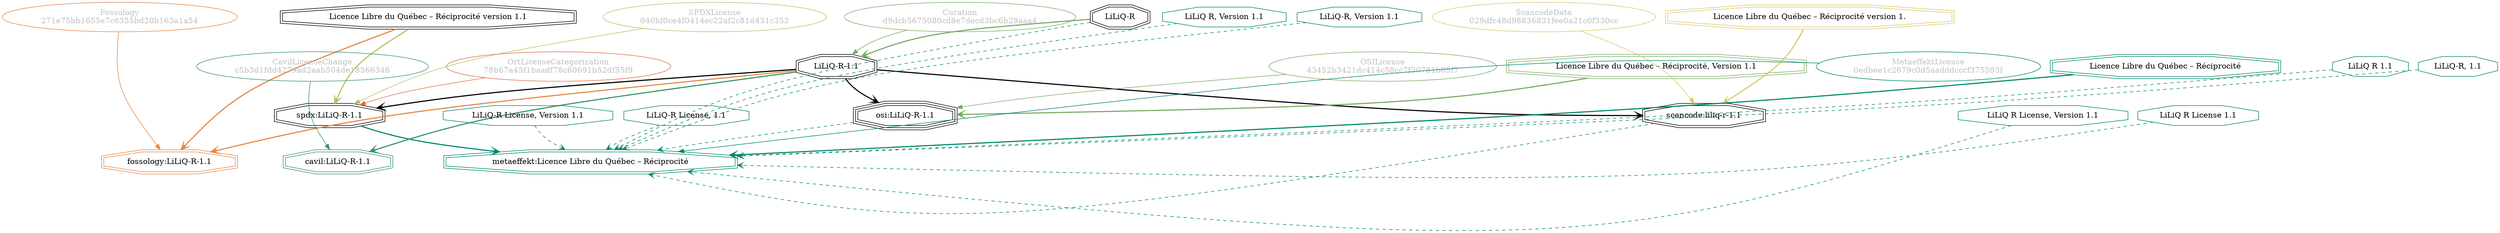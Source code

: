 strict digraph {
    node [shape=box];
    graph [splines=curved];
    2654 [label="SPDXLicense\n040bf0ce4f0414ec22af2c81d431c353"
         ,fontcolor=gray
         ,color="#b8bf62"
         ,fillcolor="beige;1"
         ,shape=ellipse];
    2655 [label="spdx:LiLiQ-R-1.1"
         ,shape=doubleoctagon];
    2656 [label="LiLiQ-R-1.1"
         ,shape=doubleoctagon];
    2657 [label="Licence Libre du Québec – Réciprocité version 1.1"
         ,shape=doubleoctagon];
    5123 [label="OSILicense\n43452b3421dc414c59cc7f30781b05f7"
         ,fontcolor=gray
         ,color="#78ab63"
         ,fillcolor="beige;1"
         ,shape=ellipse];
    5124 [label="osi:LiLiQ-R-1.1"
         ,shape=tripleoctagon];
    5125 [label="Licence Libre du Québec – Réciprocité, Version 1.1"
         ,color="#78ab63"
         ,shape=doubleoctagon];
    18644 [label="ScancodeData\n029dfc48d98836831fee0a21c0f330cc"
          ,fontcolor=gray
          ,color="#dac767"
          ,fillcolor="beige;1"
          ,shape=ellipse];
    18645 [label="scancode:liliq-r-1.1"
          ,shape=doubleoctagon];
    18646 [label="Licence Libre du Québec – Réciprocité version 1."
          ,color="#dac767"
          ,shape=doubleoctagon];
    27859 [label="Fossology\n271e75bb1655e7c6355bd20b163a1a54"
          ,fontcolor=gray
          ,color="#e18745"
          ,fillcolor="beige;1"
          ,shape=ellipse];
    27860 [label="fossology:LiLiQ-R-1.1"
          ,color="#e18745"
          ,shape=doubleoctagon];
    28804 [label="OrtLicenseCategorization\n78b67a45f1baadf78c60691b52df55f9"
          ,fontcolor=gray
          ,color="#e06f45"
          ,fillcolor="beige;1"
          ,shape=ellipse];
    37100 [label="CavilLicenseChange\nc5b3d1fdd4279ad2aab504de18566346"
          ,fontcolor=gray
          ,color="#379469"
          ,fillcolor="beige;1"
          ,shape=ellipse];
    37101 [label="cavil:LiLiQ-R-1.1"
          ,color="#379469"
          ,shape=doubleoctagon];
    44500 [label="MetaeffektLicense\n0edbee1c2679c0d5aadddcccf375593f"
          ,fontcolor=gray
          ,color="#00876c"
          ,fillcolor="beige;1"
          ,shape=ellipse];
    44501 [label="metaeffekt:Licence Libre du Québec – Réciprocité"
          ,color="#00876c"
          ,shape=doubleoctagon];
    44502 [label="Licence Libre du Québec – Réciprocité"
          ,color="#00876c"
          ,shape=doubleoctagon];
    44503 [label="LiLiQ-R"
          ,shape=doubleoctagon];
    44504 [label="LiLiQ R, Version 1.1"
          ,color="#00876c"
          ,shape=octagon];
    44505 [label="LiLiQ R 1.1"
          ,color="#00876c"
          ,shape=octagon];
    44506 [label="LiLiQ-R, Version 1.1"
          ,color="#00876c"
          ,shape=octagon];
    44507 [label="LiLiQ-R, 1.1"
          ,color="#00876c"
          ,shape=octagon];
    44508 [label="LiLiQ R License, Version 1.1"
          ,color="#00876c"
          ,shape=octagon];
    44509 [label="LiLiQ R License 1.1"
          ,color="#00876c"
          ,shape=octagon];
    44510 [label="LiLiQ-R License, Version 1.1"
          ,color="#00876c"
          ,shape=octagon];
    44511 [label="LiLiQ-R License, 1.1"
          ,color="#00876c"
          ,shape=octagon];
    56022 [label="Curation\nd9dcb5675080cd8e7decd3bc6b29aaa4"
          ,fontcolor=gray
          ,color="#78ab63"
          ,fillcolor="beige;1"
          ,shape=ellipse];
    2654 -> 2655 [weight=0.5
                 ,color="#b8bf62"];
    2655 -> 44501 [style=bold
                  ,arrowhead=vee
                  ,weight=0.7
                  ,color="#00876c"];
    2656 -> 2655 [style=bold
                 ,arrowhead=vee
                 ,weight=0.7];
    2656 -> 5124 [style=bold
                 ,arrowhead=vee
                 ,weight=0.7];
    2656 -> 18645 [style=bold
                  ,arrowhead=vee
                  ,weight=0.7];
    2656 -> 27860 [style=bold
                  ,arrowhead=vee
                  ,weight=0.7
                  ,color="#e18745"];
    2656 -> 37101 [style=bold
                  ,arrowhead=vee
                  ,weight=0.7
                  ,color="#379469"];
    2656 -> 37101 [style=bold
                  ,arrowhead=vee
                  ,weight=0.7
                  ,color="#379469"];
    2657 -> 2655 [style=bold
                 ,arrowhead=vee
                 ,weight=0.7
                 ,color="#b8bf62"];
    2657 -> 27860 [style=bold
                  ,arrowhead=vee
                  ,weight=0.7
                  ,color="#e18745"];
    5123 -> 5124 [weight=0.5
                 ,color="#78ab63"];
    5124 -> 44501 [style=dashed
                  ,arrowhead=vee
                  ,weight=0.5
                  ,color="#00876c"];
    5125 -> 5124 [style=bold
                 ,arrowhead=vee
                 ,weight=0.7
                 ,color="#78ab63"];
    18644 -> 18645 [weight=0.5
                   ,color="#dac767"];
    18645 -> 44501 [style=dashed
                   ,arrowhead=vee
                   ,weight=0.5
                   ,color="#00876c"];
    18646 -> 18645 [style=bold
                   ,arrowhead=vee
                   ,weight=0.7
                   ,color="#dac767"];
    27859 -> 27860 [weight=0.5
                   ,color="#e18745"];
    28804 -> 2655 [weight=0.5
                  ,color="#e06f45"];
    37100 -> 37101 [weight=0.5
                   ,color="#379469"];
    44500 -> 44501 [weight=0.5
                   ,color="#00876c"];
    44502 -> 44501 [style=bold
                   ,arrowhead=vee
                   ,weight=0.7
                   ,color="#00876c"];
    44503 -> 2656 [style=bold
                  ,arrowhead=vee
                  ,weight=0.7
                  ,color="#78ab63"];
    44503 -> 44501 [style=dashed
                   ,arrowhead=vee
                   ,weight=0.5
                   ,color="#00876c"];
    44504 -> 44501 [style=dashed
                   ,arrowhead=vee
                   ,weight=0.5
                   ,color="#00876c"];
    44505 -> 44501 [style=dashed
                   ,arrowhead=vee
                   ,weight=0.5
                   ,color="#00876c"];
    44506 -> 44501 [style=dashed
                   ,arrowhead=vee
                   ,weight=0.5
                   ,color="#00876c"];
    44507 -> 44501 [style=dashed
                   ,arrowhead=vee
                   ,weight=0.5
                   ,color="#00876c"];
    44508 -> 44501 [style=dashed
                   ,arrowhead=vee
                   ,weight=0.5
                   ,color="#00876c"];
    44509 -> 44501 [style=dashed
                   ,arrowhead=vee
                   ,weight=0.5
                   ,color="#00876c"];
    44510 -> 44501 [style=dashed
                   ,arrowhead=vee
                   ,weight=0.5
                   ,color="#00876c"];
    44511 -> 44501 [style=dashed
                   ,arrowhead=vee
                   ,weight=0.5
                   ,color="#00876c"];
    56022 -> 2656 [weight=0.5
                  ,color="#78ab63"];
}

